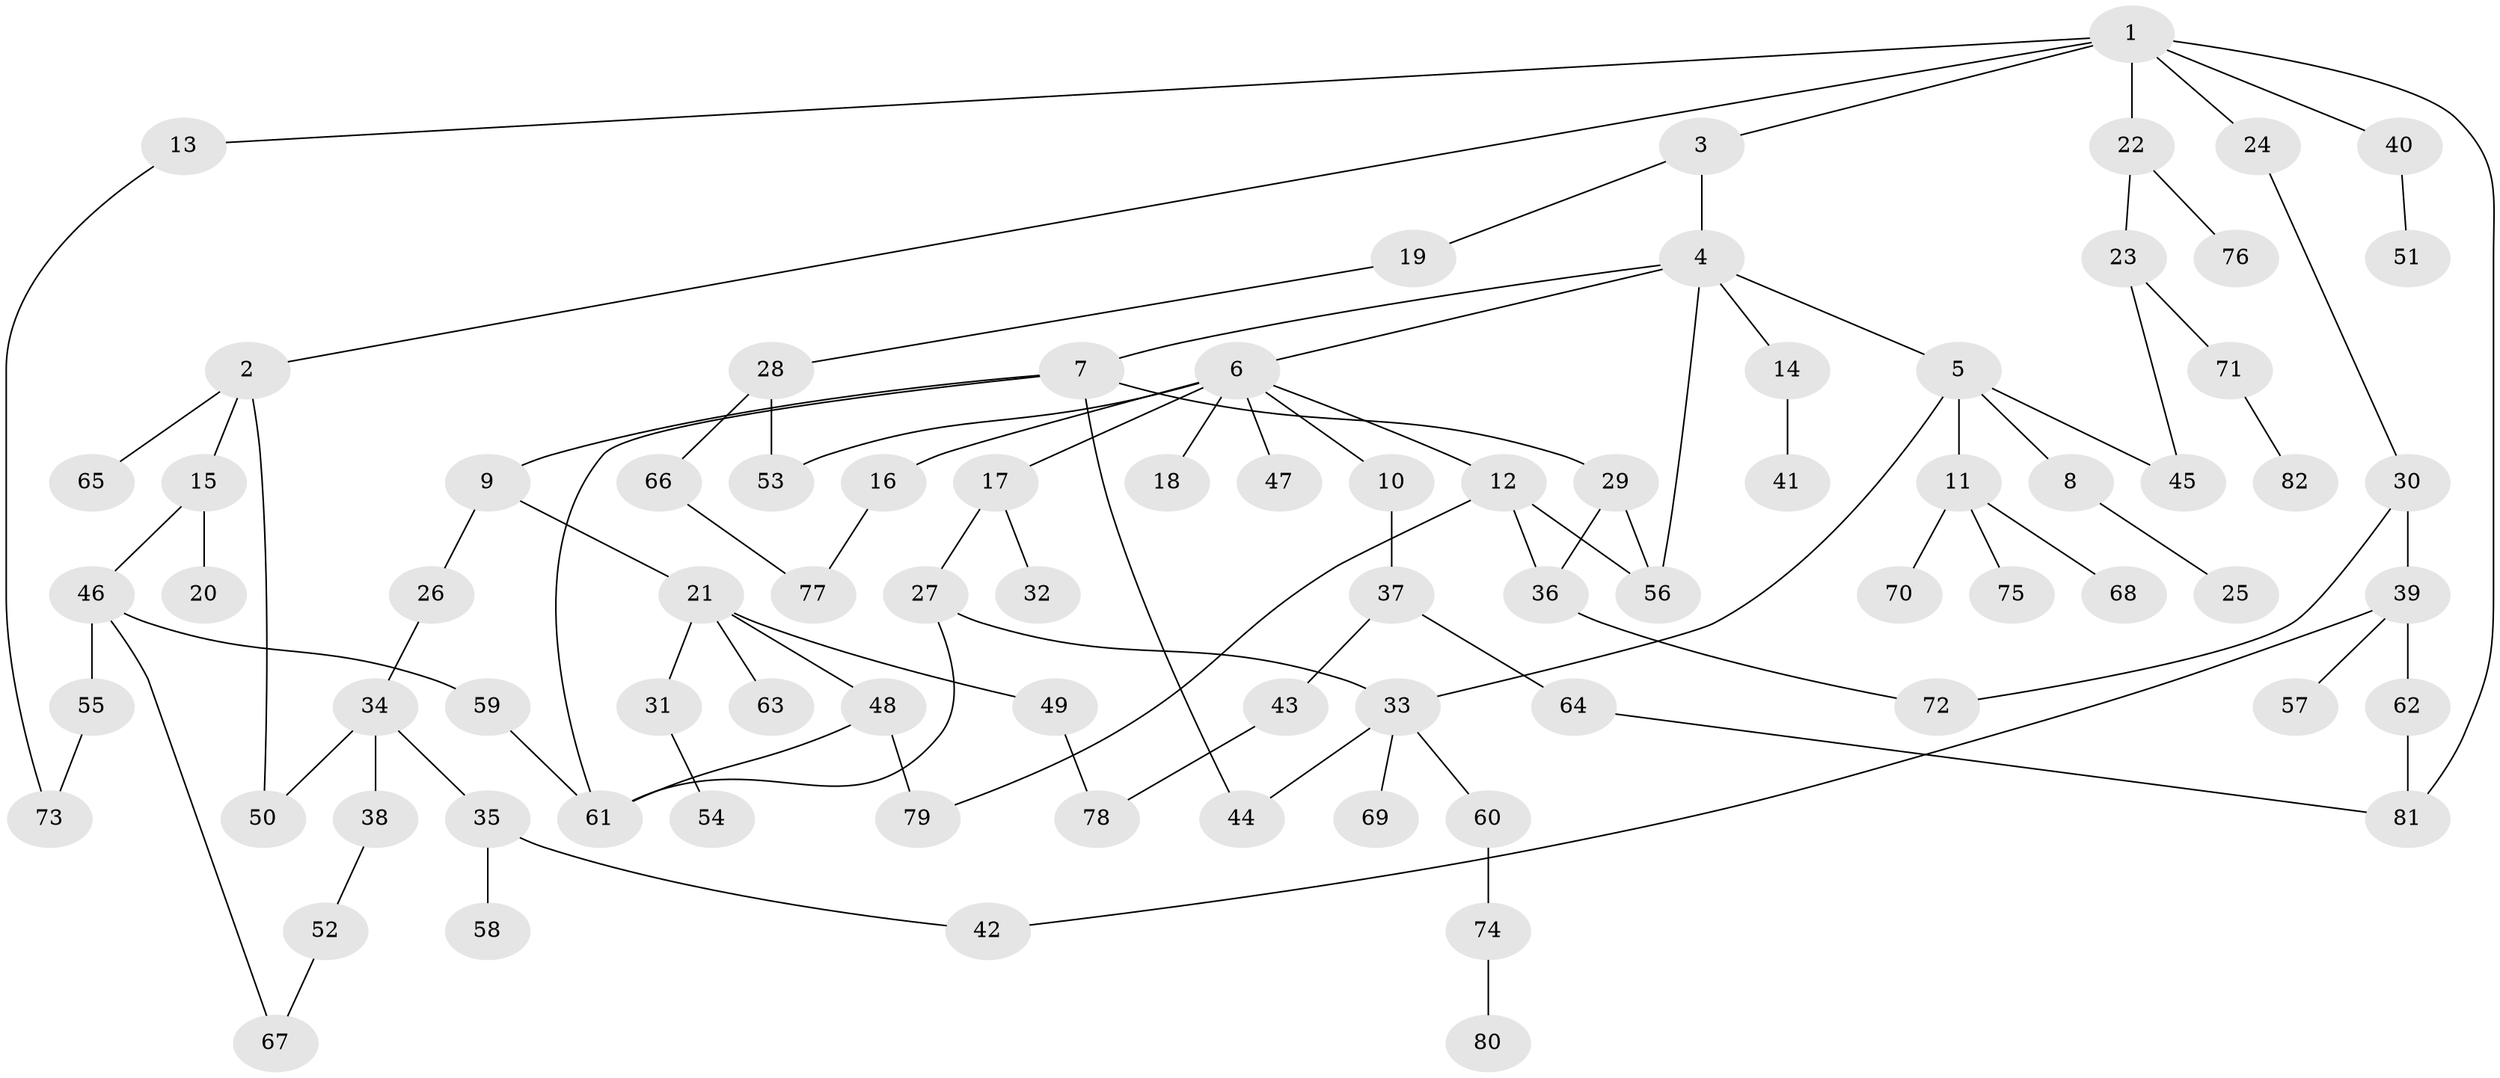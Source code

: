 // Generated by graph-tools (version 1.1) at 2025/01/03/09/25 03:01:00]
// undirected, 82 vertices, 101 edges
graph export_dot {
graph [start="1"]
  node [color=gray90,style=filled];
  1;
  2;
  3;
  4;
  5;
  6;
  7;
  8;
  9;
  10;
  11;
  12;
  13;
  14;
  15;
  16;
  17;
  18;
  19;
  20;
  21;
  22;
  23;
  24;
  25;
  26;
  27;
  28;
  29;
  30;
  31;
  32;
  33;
  34;
  35;
  36;
  37;
  38;
  39;
  40;
  41;
  42;
  43;
  44;
  45;
  46;
  47;
  48;
  49;
  50;
  51;
  52;
  53;
  54;
  55;
  56;
  57;
  58;
  59;
  60;
  61;
  62;
  63;
  64;
  65;
  66;
  67;
  68;
  69;
  70;
  71;
  72;
  73;
  74;
  75;
  76;
  77;
  78;
  79;
  80;
  81;
  82;
  1 -- 2;
  1 -- 3;
  1 -- 13;
  1 -- 22;
  1 -- 24;
  1 -- 40;
  1 -- 81;
  2 -- 15;
  2 -- 65;
  2 -- 50;
  3 -- 4;
  3 -- 19;
  4 -- 5;
  4 -- 6;
  4 -- 7;
  4 -- 14;
  4 -- 56;
  5 -- 8;
  5 -- 11;
  5 -- 33;
  5 -- 45;
  6 -- 10;
  6 -- 12;
  6 -- 16;
  6 -- 17;
  6 -- 18;
  6 -- 47;
  6 -- 53;
  7 -- 9;
  7 -- 29;
  7 -- 61;
  7 -- 44;
  8 -- 25;
  9 -- 21;
  9 -- 26;
  10 -- 37;
  11 -- 68;
  11 -- 70;
  11 -- 75;
  12 -- 36;
  12 -- 56;
  12 -- 79;
  13 -- 73;
  14 -- 41;
  15 -- 20;
  15 -- 46;
  16 -- 77;
  17 -- 27;
  17 -- 32;
  19 -- 28;
  21 -- 31;
  21 -- 48;
  21 -- 49;
  21 -- 63;
  22 -- 23;
  22 -- 76;
  23 -- 71;
  23 -- 45;
  24 -- 30;
  26 -- 34;
  27 -- 61;
  27 -- 33;
  28 -- 66;
  28 -- 53;
  29 -- 36;
  29 -- 56;
  30 -- 39;
  30 -- 72;
  31 -- 54;
  33 -- 44;
  33 -- 60;
  33 -- 69;
  34 -- 35;
  34 -- 38;
  34 -- 50;
  35 -- 42;
  35 -- 58;
  36 -- 72;
  37 -- 43;
  37 -- 64;
  38 -- 52;
  39 -- 57;
  39 -- 62;
  39 -- 42;
  40 -- 51;
  43 -- 78;
  46 -- 55;
  46 -- 59;
  46 -- 67;
  48 -- 61;
  48 -- 79;
  49 -- 78;
  52 -- 67;
  55 -- 73;
  59 -- 61;
  60 -- 74;
  62 -- 81;
  64 -- 81;
  66 -- 77;
  71 -- 82;
  74 -- 80;
}
